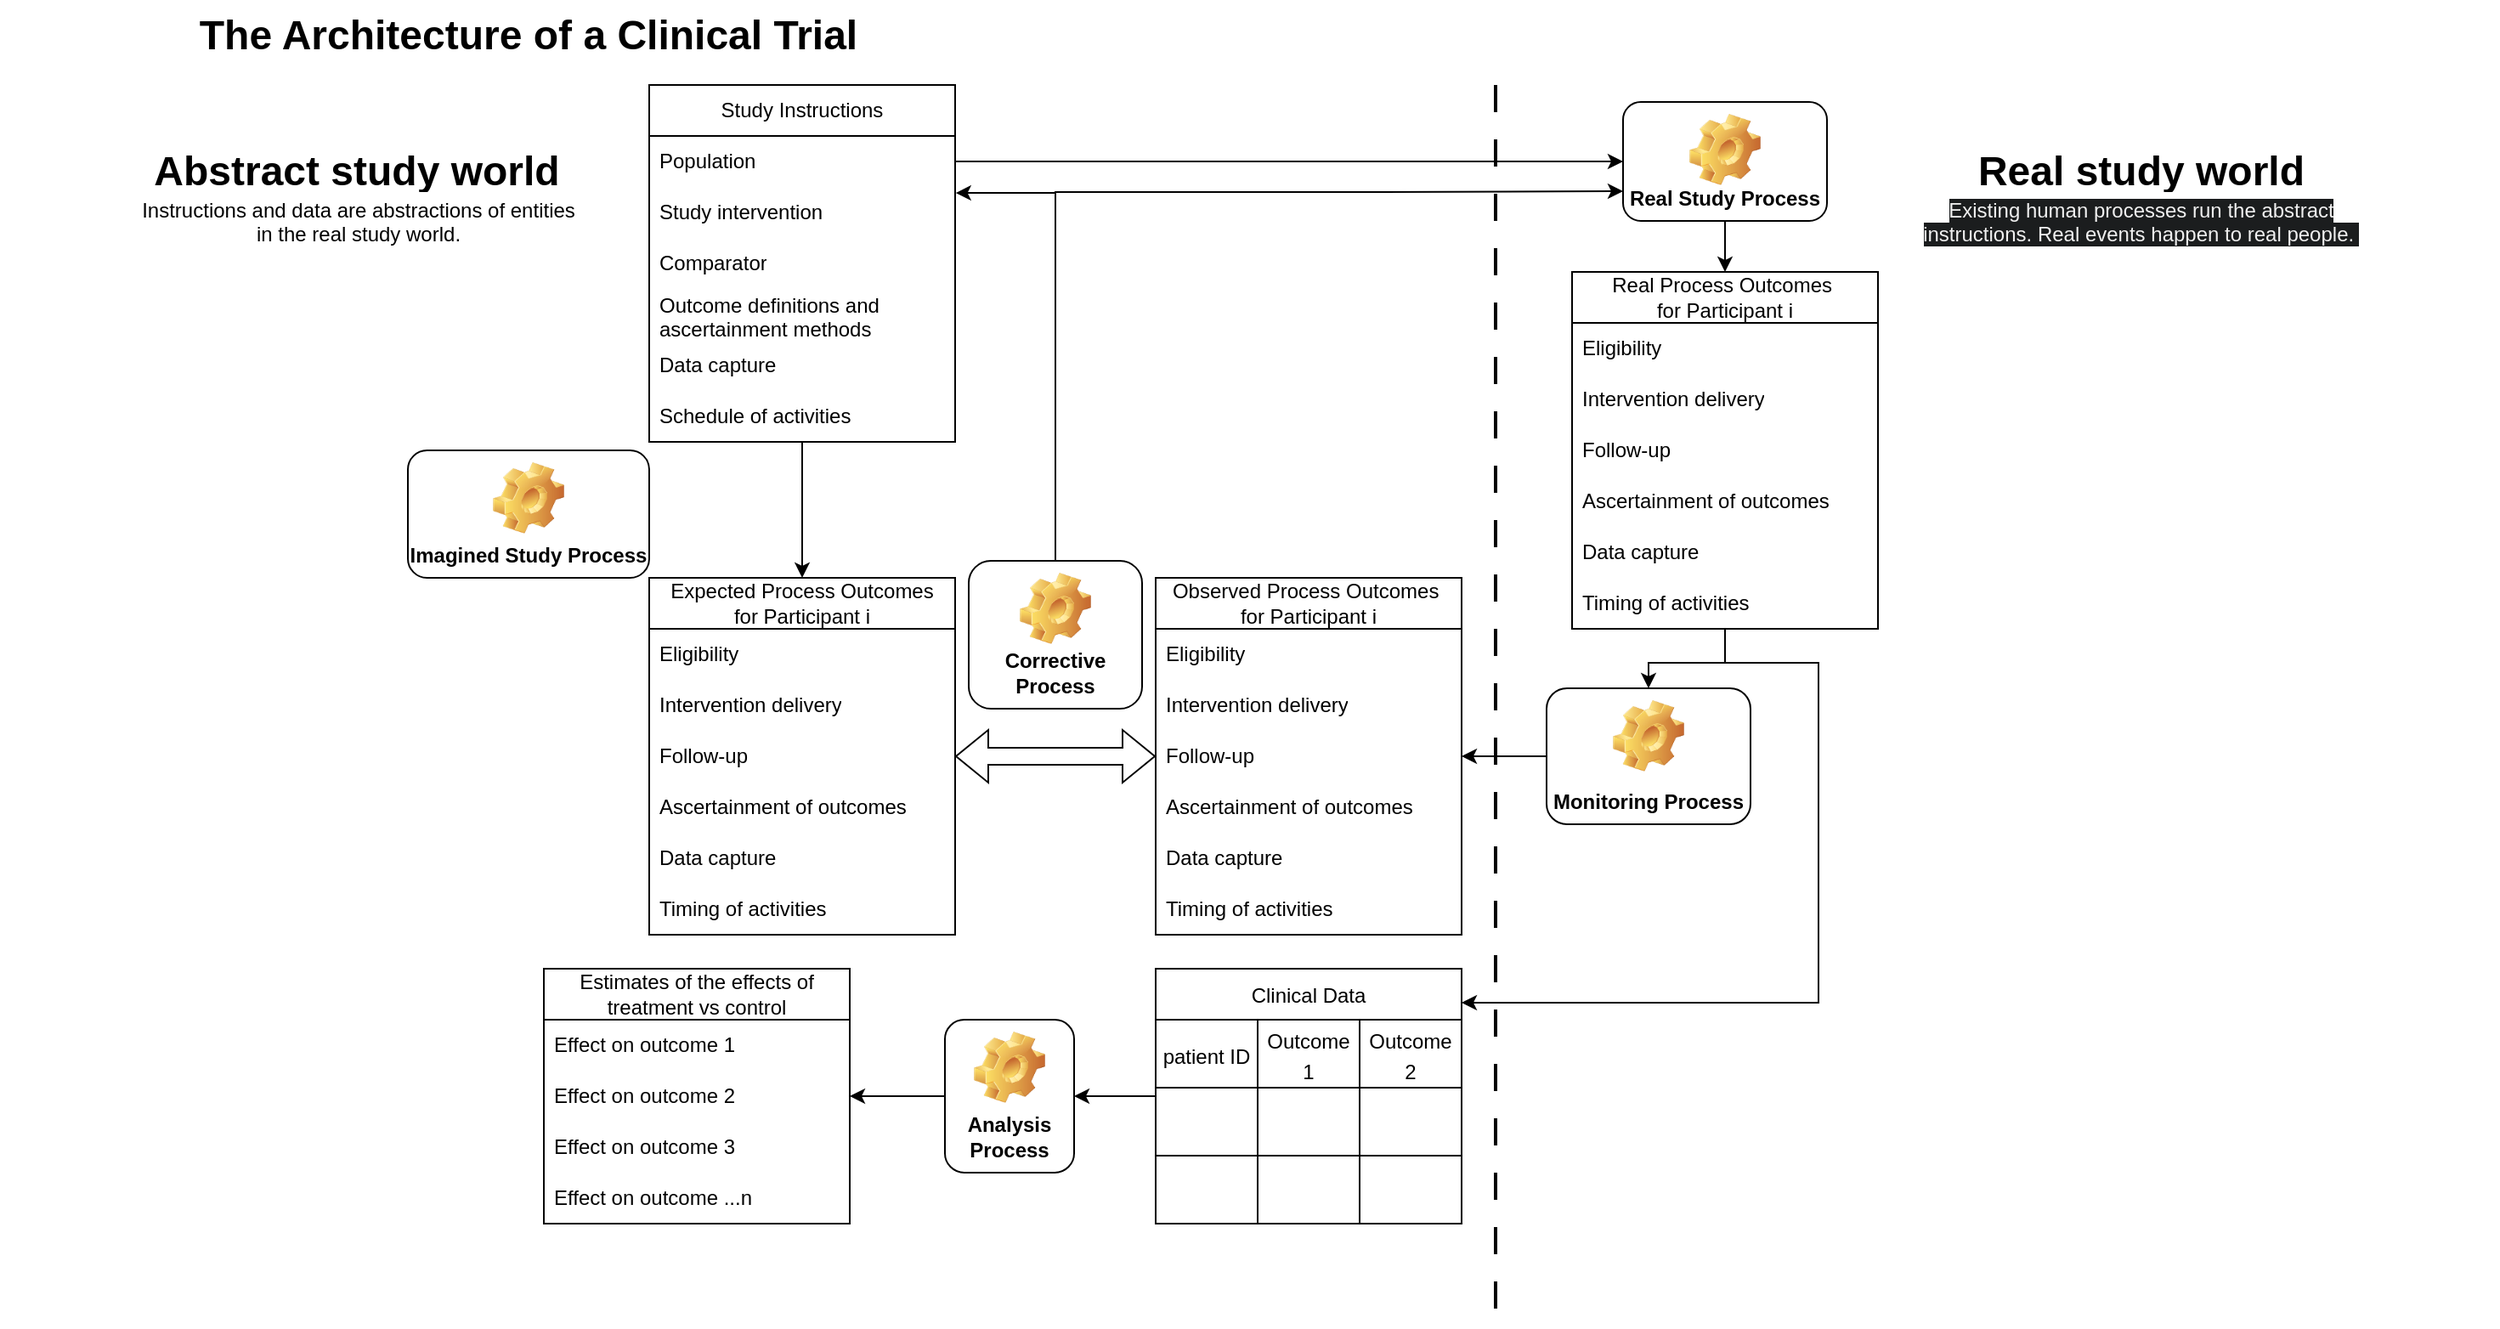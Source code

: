 <mxfile version="24.7.8">
  <diagram id="prtHgNgQTEPvFCAcTncT" name="Page-1">
    <mxGraphModel dx="1930" dy="698" grid="1" gridSize="10" guides="1" tooltips="1" connect="1" arrows="1" fold="1" page="1" pageScale="1" pageWidth="827" pageHeight="1169" math="0" shadow="0">
      <root>
        <mxCell id="0" />
        <mxCell id="1" parent="0" />
        <mxCell id="-BEdMZ_vrUVQ22Sho_eX-24" value="" style="line;strokeWidth=2;direction=south;html=1;dashed=1;dashPattern=8 8;" parent="1" vertex="1">
          <mxGeometry x="825" y="380" width="10" height="730" as="geometry" />
        </mxCell>
        <mxCell id="-BEdMZ_vrUVQ22Sho_eX-29" value="Study Instructions" style="swimlane;fontStyle=0;childLayout=stackLayout;horizontal=1;startSize=30;horizontalStack=0;resizeParent=1;resizeParentMax=0;resizeLast=0;collapsible=1;marginBottom=0;whiteSpace=wrap;html=1;" parent="1" vertex="1">
          <mxGeometry x="332" y="380" width="180" height="210" as="geometry" />
        </mxCell>
        <mxCell id="-BEdMZ_vrUVQ22Sho_eX-30" value="Population" style="text;strokeColor=none;fillColor=none;align=left;verticalAlign=middle;spacingLeft=4;spacingRight=4;overflow=hidden;points=[[0,0.5],[1,0.5]];portConstraint=eastwest;rotatable=0;whiteSpace=wrap;html=1;" parent="-BEdMZ_vrUVQ22Sho_eX-29" vertex="1">
          <mxGeometry y="30" width="180" height="30" as="geometry" />
        </mxCell>
        <mxCell id="-BEdMZ_vrUVQ22Sho_eX-31" value="Study intervention" style="text;strokeColor=none;fillColor=none;align=left;verticalAlign=middle;spacingLeft=4;spacingRight=4;overflow=hidden;points=[[0,0.5],[1,0.5]];portConstraint=eastwest;rotatable=0;whiteSpace=wrap;html=1;" parent="-BEdMZ_vrUVQ22Sho_eX-29" vertex="1">
          <mxGeometry y="60" width="180" height="30" as="geometry" />
        </mxCell>
        <mxCell id="-BEdMZ_vrUVQ22Sho_eX-32" value="Comparator" style="text;strokeColor=none;fillColor=none;align=left;verticalAlign=middle;spacingLeft=4;spacingRight=4;overflow=hidden;points=[[0,0.5],[1,0.5]];portConstraint=eastwest;rotatable=0;whiteSpace=wrap;html=1;" parent="-BEdMZ_vrUVQ22Sho_eX-29" vertex="1">
          <mxGeometry y="90" width="180" height="30" as="geometry" />
        </mxCell>
        <mxCell id="-BEdMZ_vrUVQ22Sho_eX-34" value="Outcome definitions and ascertainment methods" style="text;strokeColor=none;fillColor=none;align=left;verticalAlign=middle;spacingLeft=4;spacingRight=4;overflow=hidden;points=[[0,0.5],[1,0.5]];portConstraint=eastwest;rotatable=0;whiteSpace=wrap;html=1;" parent="-BEdMZ_vrUVQ22Sho_eX-29" vertex="1">
          <mxGeometry y="120" width="180" height="30" as="geometry" />
        </mxCell>
        <mxCell id="-BEdMZ_vrUVQ22Sho_eX-144" value="Data capture" style="text;strokeColor=none;fillColor=none;align=left;verticalAlign=middle;spacingLeft=4;spacingRight=4;overflow=hidden;points=[[0,0.5],[1,0.5]];portConstraint=eastwest;rotatable=0;whiteSpace=wrap;html=1;" parent="-BEdMZ_vrUVQ22Sho_eX-29" vertex="1">
          <mxGeometry y="150" width="180" height="30" as="geometry" />
        </mxCell>
        <mxCell id="-BEdMZ_vrUVQ22Sho_eX-35" value="Schedule of activities" style="text;strokeColor=none;fillColor=none;align=left;verticalAlign=middle;spacingLeft=4;spacingRight=4;overflow=hidden;points=[[0,0.5],[1,0.5]];portConstraint=eastwest;rotatable=0;whiteSpace=wrap;html=1;" parent="-BEdMZ_vrUVQ22Sho_eX-29" vertex="1">
          <mxGeometry y="180" width="180" height="30" as="geometry" />
        </mxCell>
        <mxCell id="-BEdMZ_vrUVQ22Sho_eX-42" value="Expected Process Outcomes&lt;br&gt;for Participant i" style="swimlane;fontStyle=0;childLayout=stackLayout;horizontal=1;startSize=30;horizontalStack=0;resizeParent=1;resizeParentMax=0;resizeLast=0;collapsible=1;marginBottom=0;whiteSpace=wrap;html=1;" parent="1" vertex="1">
          <mxGeometry x="332" y="670" width="180" height="210" as="geometry" />
        </mxCell>
        <mxCell id="-BEdMZ_vrUVQ22Sho_eX-43" value="Eligibility" style="text;strokeColor=none;fillColor=none;align=left;verticalAlign=middle;spacingLeft=4;spacingRight=4;overflow=hidden;points=[[0,0.5],[1,0.5]];portConstraint=eastwest;rotatable=0;whiteSpace=wrap;html=1;" parent="-BEdMZ_vrUVQ22Sho_eX-42" vertex="1">
          <mxGeometry y="30" width="180" height="30" as="geometry" />
        </mxCell>
        <mxCell id="-BEdMZ_vrUVQ22Sho_eX-44" value="Intervention delivery" style="text;strokeColor=none;fillColor=none;align=left;verticalAlign=middle;spacingLeft=4;spacingRight=4;overflow=hidden;points=[[0,0.5],[1,0.5]];portConstraint=eastwest;rotatable=0;whiteSpace=wrap;html=1;" parent="-BEdMZ_vrUVQ22Sho_eX-42" vertex="1">
          <mxGeometry y="60" width="180" height="30" as="geometry" />
        </mxCell>
        <mxCell id="-BEdMZ_vrUVQ22Sho_eX-76" value="Follow-up" style="text;strokeColor=none;fillColor=none;align=left;verticalAlign=middle;spacingLeft=4;spacingRight=4;overflow=hidden;points=[[0,0.5],[1,0.5]];portConstraint=eastwest;rotatable=0;whiteSpace=wrap;html=1;" parent="-BEdMZ_vrUVQ22Sho_eX-42" vertex="1">
          <mxGeometry y="90" width="180" height="30" as="geometry" />
        </mxCell>
        <mxCell id="-BEdMZ_vrUVQ22Sho_eX-136" value="Ascertainment of outcomes" style="text;strokeColor=none;fillColor=none;align=left;verticalAlign=middle;spacingLeft=4;spacingRight=4;overflow=hidden;points=[[0,0.5],[1,0.5]];portConstraint=eastwest;rotatable=0;whiteSpace=wrap;html=1;" parent="-BEdMZ_vrUVQ22Sho_eX-42" vertex="1">
          <mxGeometry y="120" width="180" height="30" as="geometry" />
        </mxCell>
        <mxCell id="-BEdMZ_vrUVQ22Sho_eX-142" value="Data capture" style="text;strokeColor=none;fillColor=none;align=left;verticalAlign=middle;spacingLeft=4;spacingRight=4;overflow=hidden;points=[[0,0.5],[1,0.5]];portConstraint=eastwest;rotatable=0;whiteSpace=wrap;html=1;" parent="-BEdMZ_vrUVQ22Sho_eX-42" vertex="1">
          <mxGeometry y="150" width="180" height="30" as="geometry" />
        </mxCell>
        <mxCell id="-BEdMZ_vrUVQ22Sho_eX-47" value="Timing of activities" style="text;strokeColor=none;fillColor=none;align=left;verticalAlign=middle;spacingLeft=4;spacingRight=4;overflow=hidden;points=[[0,0.5],[1,0.5]];portConstraint=eastwest;rotatable=0;whiteSpace=wrap;html=1;" parent="-BEdMZ_vrUVQ22Sho_eX-42" vertex="1">
          <mxGeometry y="180" width="180" height="30" as="geometry" />
        </mxCell>
        <mxCell id="-BEdMZ_vrUVQ22Sho_eX-49" value="Observed Process Outcomes&amp;nbsp;&lt;div&gt;for Participant i&lt;/div&gt;" style="swimlane;fontStyle=0;childLayout=stackLayout;horizontal=1;startSize=30;horizontalStack=0;resizeParent=1;resizeParentMax=0;resizeLast=0;collapsible=1;marginBottom=0;whiteSpace=wrap;html=1;" parent="1" vertex="1">
          <mxGeometry x="630" y="670" width="180" height="210" as="geometry" />
        </mxCell>
        <mxCell id="-BEdMZ_vrUVQ22Sho_eX-137" value="Eligibility" style="text;strokeColor=none;fillColor=none;align=left;verticalAlign=middle;spacingLeft=4;spacingRight=4;overflow=hidden;points=[[0,0.5],[1,0.5]];portConstraint=eastwest;rotatable=0;whiteSpace=wrap;html=1;" parent="-BEdMZ_vrUVQ22Sho_eX-49" vertex="1">
          <mxGeometry y="30" width="180" height="30" as="geometry" />
        </mxCell>
        <mxCell id="-BEdMZ_vrUVQ22Sho_eX-138" value="Intervention delivery" style="text;strokeColor=none;fillColor=none;align=left;verticalAlign=middle;spacingLeft=4;spacingRight=4;overflow=hidden;points=[[0,0.5],[1,0.5]];portConstraint=eastwest;rotatable=0;whiteSpace=wrap;html=1;" parent="-BEdMZ_vrUVQ22Sho_eX-49" vertex="1">
          <mxGeometry y="60" width="180" height="30" as="geometry" />
        </mxCell>
        <mxCell id="-BEdMZ_vrUVQ22Sho_eX-139" value="Follow-up" style="text;strokeColor=none;fillColor=none;align=left;verticalAlign=middle;spacingLeft=4;spacingRight=4;overflow=hidden;points=[[0,0.5],[1,0.5]];portConstraint=eastwest;rotatable=0;whiteSpace=wrap;html=1;" parent="-BEdMZ_vrUVQ22Sho_eX-49" vertex="1">
          <mxGeometry y="90" width="180" height="30" as="geometry" />
        </mxCell>
        <mxCell id="-BEdMZ_vrUVQ22Sho_eX-140" value="Ascertainment of outcomes" style="text;strokeColor=none;fillColor=none;align=left;verticalAlign=middle;spacingLeft=4;spacingRight=4;overflow=hidden;points=[[0,0.5],[1,0.5]];portConstraint=eastwest;rotatable=0;whiteSpace=wrap;html=1;" parent="-BEdMZ_vrUVQ22Sho_eX-49" vertex="1">
          <mxGeometry y="120" width="180" height="30" as="geometry" />
        </mxCell>
        <mxCell id="-BEdMZ_vrUVQ22Sho_eX-143" value="Data capture" style="text;strokeColor=none;fillColor=none;align=left;verticalAlign=middle;spacingLeft=4;spacingRight=4;overflow=hidden;points=[[0,0.5],[1,0.5]];portConstraint=eastwest;rotatable=0;whiteSpace=wrap;html=1;" parent="-BEdMZ_vrUVQ22Sho_eX-49" vertex="1">
          <mxGeometry y="150" width="180" height="30" as="geometry" />
        </mxCell>
        <mxCell id="-BEdMZ_vrUVQ22Sho_eX-141" value="Timing of activities" style="text;strokeColor=none;fillColor=none;align=left;verticalAlign=middle;spacingLeft=4;spacingRight=4;overflow=hidden;points=[[0,0.5],[1,0.5]];portConstraint=eastwest;rotatable=0;whiteSpace=wrap;html=1;" parent="-BEdMZ_vrUVQ22Sho_eX-49" vertex="1">
          <mxGeometry y="180" width="180" height="30" as="geometry" />
        </mxCell>
        <mxCell id="-BEdMZ_vrUVQ22Sho_eX-55" value="Estimates of the effects of treatment vs control" style="swimlane;fontStyle=0;childLayout=stackLayout;horizontal=1;startSize=30;horizontalStack=0;resizeParent=1;resizeParentMax=0;resizeLast=0;collapsible=1;marginBottom=0;whiteSpace=wrap;html=1;" parent="1" vertex="1">
          <mxGeometry x="270" y="900" width="180" height="150" as="geometry" />
        </mxCell>
        <mxCell id="-BEdMZ_vrUVQ22Sho_eX-56" value="Effect on outcome 1" style="text;strokeColor=none;fillColor=none;align=left;verticalAlign=middle;spacingLeft=4;spacingRight=4;overflow=hidden;points=[[0,0.5],[1,0.5]];portConstraint=eastwest;rotatable=0;whiteSpace=wrap;html=1;" parent="-BEdMZ_vrUVQ22Sho_eX-55" vertex="1">
          <mxGeometry y="30" width="180" height="30" as="geometry" />
        </mxCell>
        <mxCell id="-BEdMZ_vrUVQ22Sho_eX-62" value="Effect on outcome 2" style="text;strokeColor=none;fillColor=none;align=left;verticalAlign=middle;spacingLeft=4;spacingRight=4;overflow=hidden;points=[[0,0.5],[1,0.5]];portConstraint=eastwest;rotatable=0;whiteSpace=wrap;html=1;" parent="-BEdMZ_vrUVQ22Sho_eX-55" vertex="1">
          <mxGeometry y="60" width="180" height="30" as="geometry" />
        </mxCell>
        <mxCell id="-BEdMZ_vrUVQ22Sho_eX-64" value="Effect on outcome 3" style="text;strokeColor=none;fillColor=none;align=left;verticalAlign=middle;spacingLeft=4;spacingRight=4;overflow=hidden;points=[[0,0.5],[1,0.5]];portConstraint=eastwest;rotatable=0;whiteSpace=wrap;html=1;" parent="-BEdMZ_vrUVQ22Sho_eX-55" vertex="1">
          <mxGeometry y="90" width="180" height="30" as="geometry" />
        </mxCell>
        <mxCell id="-BEdMZ_vrUVQ22Sho_eX-63" value="Effect on outcome ...n" style="text;strokeColor=none;fillColor=none;align=left;verticalAlign=middle;spacingLeft=4;spacingRight=4;overflow=hidden;points=[[0,0.5],[1,0.5]];portConstraint=eastwest;rotatable=0;whiteSpace=wrap;html=1;" parent="-BEdMZ_vrUVQ22Sho_eX-55" vertex="1">
          <mxGeometry y="120" width="180" height="30" as="geometry" />
        </mxCell>
        <mxCell id="ZgzHjjkQ1EWL6bZqfRsA-8" style="edgeStyle=orthogonalEdgeStyle;rounded=0;orthogonalLoop=1;jettySize=auto;html=1;entryX=1;entryY=0.5;entryDx=0;entryDy=0;" edge="1" parent="1" source="-BEdMZ_vrUVQ22Sho_eX-75" target="-BEdMZ_vrUVQ22Sho_eX-62">
          <mxGeometry relative="1" as="geometry" />
        </mxCell>
        <mxCell id="-BEdMZ_vrUVQ22Sho_eX-83" value="Clinical Data" style="shape=table;startSize=30;container=1;collapsible=0;childLayout=tableLayout;strokeColor=default;fontSize=12;" parent="1" vertex="1">
          <mxGeometry x="630" y="900" width="180" height="150" as="geometry" />
        </mxCell>
        <mxCell id="-BEdMZ_vrUVQ22Sho_eX-84" value="" style="shape=tableRow;horizontal=0;startSize=0;swimlaneHead=0;swimlaneBody=0;strokeColor=inherit;top=0;left=0;bottom=0;right=0;collapsible=0;dropTarget=0;fillColor=none;points=[[0,0.5],[1,0.5]];portConstraint=eastwest;fontSize=16;" parent="-BEdMZ_vrUVQ22Sho_eX-83" vertex="1">
          <mxGeometry y="30" width="180" height="40" as="geometry" />
        </mxCell>
        <mxCell id="-BEdMZ_vrUVQ22Sho_eX-85" value="&lt;font style=&quot;font-size: 12px;&quot;&gt;patient ID&lt;/font&gt;" style="shape=partialRectangle;html=1;whiteSpace=wrap;connectable=0;strokeColor=inherit;overflow=hidden;fillColor=none;top=0;left=0;bottom=0;right=0;pointerEvents=1;fontSize=16;" parent="-BEdMZ_vrUVQ22Sho_eX-84" vertex="1">
          <mxGeometry width="60" height="40" as="geometry">
            <mxRectangle width="60" height="40" as="alternateBounds" />
          </mxGeometry>
        </mxCell>
        <mxCell id="-BEdMZ_vrUVQ22Sho_eX-86" value="&lt;font style=&quot;font-size: 12px;&quot;&gt;Outcome 1&lt;/font&gt;" style="shape=partialRectangle;html=1;whiteSpace=wrap;connectable=0;strokeColor=inherit;overflow=hidden;fillColor=none;top=0;left=0;bottom=0;right=0;pointerEvents=1;fontSize=15;" parent="-BEdMZ_vrUVQ22Sho_eX-84" vertex="1">
          <mxGeometry x="60" width="60" height="40" as="geometry">
            <mxRectangle width="60" height="40" as="alternateBounds" />
          </mxGeometry>
        </mxCell>
        <mxCell id="-BEdMZ_vrUVQ22Sho_eX-87" value="&lt;font style=&quot;font-size: 12px;&quot;&gt;Outcome 2&lt;/font&gt;" style="shape=partialRectangle;html=1;whiteSpace=wrap;connectable=0;strokeColor=inherit;overflow=hidden;fillColor=none;top=0;left=0;bottom=0;right=0;pointerEvents=1;fontSize=15;" parent="-BEdMZ_vrUVQ22Sho_eX-84" vertex="1">
          <mxGeometry x="120" width="60" height="40" as="geometry">
            <mxRectangle width="60" height="40" as="alternateBounds" />
          </mxGeometry>
        </mxCell>
        <mxCell id="-BEdMZ_vrUVQ22Sho_eX-88" value="" style="shape=tableRow;horizontal=0;startSize=0;swimlaneHead=0;swimlaneBody=0;strokeColor=inherit;top=0;left=0;bottom=0;right=0;collapsible=0;dropTarget=0;fillColor=none;points=[[0,0.5],[1,0.5]];portConstraint=eastwest;fontSize=16;" parent="-BEdMZ_vrUVQ22Sho_eX-83" vertex="1">
          <mxGeometry y="70" width="180" height="40" as="geometry" />
        </mxCell>
        <mxCell id="-BEdMZ_vrUVQ22Sho_eX-89" value="" style="shape=partialRectangle;html=1;whiteSpace=wrap;connectable=0;strokeColor=inherit;overflow=hidden;fillColor=none;top=0;left=0;bottom=0;right=0;pointerEvents=1;fontSize=16;" parent="-BEdMZ_vrUVQ22Sho_eX-88" vertex="1">
          <mxGeometry width="60" height="40" as="geometry">
            <mxRectangle width="60" height="40" as="alternateBounds" />
          </mxGeometry>
        </mxCell>
        <mxCell id="-BEdMZ_vrUVQ22Sho_eX-90" value="" style="shape=partialRectangle;html=1;whiteSpace=wrap;connectable=0;strokeColor=inherit;overflow=hidden;fillColor=none;top=0;left=0;bottom=0;right=0;pointerEvents=1;fontSize=16;" parent="-BEdMZ_vrUVQ22Sho_eX-88" vertex="1">
          <mxGeometry x="60" width="60" height="40" as="geometry">
            <mxRectangle width="60" height="40" as="alternateBounds" />
          </mxGeometry>
        </mxCell>
        <mxCell id="-BEdMZ_vrUVQ22Sho_eX-91" value="" style="shape=partialRectangle;html=1;whiteSpace=wrap;connectable=0;strokeColor=inherit;overflow=hidden;fillColor=none;top=0;left=0;bottom=0;right=0;pointerEvents=1;fontSize=16;" parent="-BEdMZ_vrUVQ22Sho_eX-88" vertex="1">
          <mxGeometry x="120" width="60" height="40" as="geometry">
            <mxRectangle width="60" height="40" as="alternateBounds" />
          </mxGeometry>
        </mxCell>
        <mxCell id="-BEdMZ_vrUVQ22Sho_eX-92" value="" style="shape=tableRow;horizontal=0;startSize=0;swimlaneHead=0;swimlaneBody=0;strokeColor=inherit;top=0;left=0;bottom=0;right=0;collapsible=0;dropTarget=0;fillColor=none;points=[[0,0.5],[1,0.5]];portConstraint=eastwest;fontSize=16;" parent="-BEdMZ_vrUVQ22Sho_eX-83" vertex="1">
          <mxGeometry y="110" width="180" height="40" as="geometry" />
        </mxCell>
        <mxCell id="-BEdMZ_vrUVQ22Sho_eX-93" value="" style="shape=partialRectangle;html=1;whiteSpace=wrap;connectable=0;strokeColor=inherit;overflow=hidden;fillColor=none;top=0;left=0;bottom=0;right=0;pointerEvents=1;fontSize=16;" parent="-BEdMZ_vrUVQ22Sho_eX-92" vertex="1">
          <mxGeometry width="60" height="40" as="geometry">
            <mxRectangle width="60" height="40" as="alternateBounds" />
          </mxGeometry>
        </mxCell>
        <mxCell id="-BEdMZ_vrUVQ22Sho_eX-94" value="" style="shape=partialRectangle;html=1;whiteSpace=wrap;connectable=0;strokeColor=inherit;overflow=hidden;fillColor=none;top=0;left=0;bottom=0;right=0;pointerEvents=1;fontSize=16;" parent="-BEdMZ_vrUVQ22Sho_eX-92" vertex="1">
          <mxGeometry x="60" width="60" height="40" as="geometry">
            <mxRectangle width="60" height="40" as="alternateBounds" />
          </mxGeometry>
        </mxCell>
        <mxCell id="-BEdMZ_vrUVQ22Sho_eX-95" value="" style="shape=partialRectangle;html=1;whiteSpace=wrap;connectable=0;strokeColor=inherit;overflow=hidden;fillColor=none;top=0;left=0;bottom=0;right=0;pointerEvents=1;fontSize=16;" parent="-BEdMZ_vrUVQ22Sho_eX-92" vertex="1">
          <mxGeometry x="120" width="60" height="40" as="geometry">
            <mxRectangle width="60" height="40" as="alternateBounds" />
          </mxGeometry>
        </mxCell>
        <mxCell id="ZgzHjjkQ1EWL6bZqfRsA-2" style="edgeStyle=orthogonalEdgeStyle;rounded=0;orthogonalLoop=1;jettySize=auto;html=1;entryX=1;entryY=0.5;entryDx=0;entryDy=0;" edge="1" parent="1" source="-BEdMZ_vrUVQ22Sho_eX-109" target="-BEdMZ_vrUVQ22Sho_eX-139">
          <mxGeometry relative="1" as="geometry" />
        </mxCell>
        <mxCell id="-BEdMZ_vrUVQ22Sho_eX-109" value="Monitoring Process" style="label;whiteSpace=wrap;html=1;align=center;verticalAlign=bottom;spacingLeft=0;spacingBottom=4;imageAlign=center;imageVerticalAlign=top;image=img/clipart/Gear_128x128.png;rounded=1;strokeColor=default;" parent="1" vertex="1">
          <mxGeometry x="860" y="735" width="120" height="80" as="geometry" />
        </mxCell>
        <mxCell id="-BEdMZ_vrUVQ22Sho_eX-115" value="" style="endArrow=classic;html=1;rounded=0;entryX=0.5;entryY=0;entryDx=0;entryDy=0;exitX=0.5;exitY=0.983;exitDx=0;exitDy=0;exitPerimeter=0;" parent="1" source="-BEdMZ_vrUVQ22Sho_eX-35" target="-BEdMZ_vrUVQ22Sho_eX-42" edge="1">
          <mxGeometry width="50" height="50" relative="1" as="geometry">
            <mxPoint x="422" y="560" as="sourcePoint" />
            <mxPoint x="472" y="622" as="targetPoint" />
            <Array as="points" />
          </mxGeometry>
        </mxCell>
        <mxCell id="-BEdMZ_vrUVQ22Sho_eX-122" value="" style="shape=flexArrow;endArrow=classic;startArrow=classic;html=1;rounded=0;exitX=0;exitY=0.5;exitDx=0;exitDy=0;entryX=1;entryY=0.5;entryDx=0;entryDy=0;" parent="1" source="-BEdMZ_vrUVQ22Sho_eX-139" target="-BEdMZ_vrUVQ22Sho_eX-42" edge="1">
          <mxGeometry width="100" height="100" relative="1" as="geometry">
            <mxPoint x="383" y="692" as="sourcePoint" />
            <mxPoint x="570" y="780" as="targetPoint" />
          </mxGeometry>
        </mxCell>
        <mxCell id="-BEdMZ_vrUVQ22Sho_eX-124" value="&lt;h1 style=&quot;margin-top: 0px; line-height: 120%;&quot;&gt;Real study world&lt;/h1&gt;&lt;p style=&quot;line-height: 120%;&quot;&gt;&lt;br&gt;&lt;/p&gt;" style="text;html=1;whiteSpace=wrap;overflow=hidden;rounded=0;align=center;" parent="1" vertex="1">
          <mxGeometry x="1000" y="410" width="420" height="30" as="geometry" />
        </mxCell>
        <mxCell id="-BEdMZ_vrUVQ22Sho_eX-125" value="&lt;span style=&quot;color: rgb(240, 240, 240); font-family: Helvetica; font-size: 12px; font-style: normal; font-variant-ligatures: normal; font-variant-caps: normal; font-weight: 400; letter-spacing: normal; orphans: 2; text-indent: 0px; text-transform: none; widows: 2; word-spacing: 0px; -webkit-text-stroke-width: 0px; white-space: normal; background-color: rgb(27, 29, 30); text-decoration-thickness: initial; text-decoration-style: initial; text-decoration-color: initial; float: none; display: inline !important;&quot;&gt;Existing human processes run the abstract instructions. Real events happen to real people.&amp;nbsp;&lt;/span&gt;" style="text;whiteSpace=wrap;html=1;align=center;" parent="1" vertex="1">
          <mxGeometry x="1080" y="440" width="260" height="40" as="geometry" />
        </mxCell>
        <mxCell id="-BEdMZ_vrUVQ22Sho_eX-126" value="&lt;h1 style=&quot;margin-top: 0px; line-height: 120%;&quot;&gt;Abstract study world&lt;/h1&gt;&lt;p style=&quot;line-height: 120%;&quot;&gt;&lt;br&gt;&lt;/p&gt;" style="text;html=1;whiteSpace=wrap;overflow=hidden;rounded=0;align=center;" parent="1" vertex="1">
          <mxGeometry x="-50" y="410" width="420" height="30" as="geometry" />
        </mxCell>
        <mxCell id="-BEdMZ_vrUVQ22Sho_eX-127" value="&lt;div style=&quot;text-align: center;&quot;&gt;&lt;span style=&quot;background-color: initial;&quot;&gt;Instructions and data are abstractions of entities in the real study world.&lt;/span&gt;&lt;/div&gt;" style="text;whiteSpace=wrap;html=1;" parent="1" vertex="1">
          <mxGeometry x="30" y="440" width="260" height="40" as="geometry" />
        </mxCell>
        <mxCell id="-BEdMZ_vrUVQ22Sho_eX-128" value="&lt;h1 style=&quot;margin-top: 0px; line-height: 120%;&quot;&gt;The Architecture of a Clinical Trial&lt;/h1&gt;" style="text;html=1;whiteSpace=wrap;overflow=hidden;rounded=0;align=center;" parent="1" vertex="1">
          <mxGeometry x="36" y="330" width="450" height="30" as="geometry" />
        </mxCell>
        <mxCell id="-BEdMZ_vrUVQ22Sho_eX-160" style="edgeStyle=orthogonalEdgeStyle;rounded=0;orthogonalLoop=1;jettySize=auto;html=1;" parent="1" source="-BEdMZ_vrUVQ22Sho_eX-146" target="-BEdMZ_vrUVQ22Sho_eX-109" edge="1">
          <mxGeometry relative="1" as="geometry" />
        </mxCell>
        <mxCell id="-BEdMZ_vrUVQ22Sho_eX-146" value="Real Process Outcomes&amp;nbsp;&lt;div&gt;for Participant i&lt;/div&gt;" style="swimlane;fontStyle=0;childLayout=stackLayout;horizontal=1;startSize=30;horizontalStack=0;resizeParent=1;resizeParentMax=0;resizeLast=0;collapsible=1;marginBottom=0;whiteSpace=wrap;html=1;" parent="1" vertex="1">
          <mxGeometry x="875" y="490" width="180" height="210" as="geometry" />
        </mxCell>
        <mxCell id="-BEdMZ_vrUVQ22Sho_eX-147" value="Eligibility" style="text;strokeColor=none;fillColor=none;align=left;verticalAlign=middle;spacingLeft=4;spacingRight=4;overflow=hidden;points=[[0,0.5],[1,0.5]];portConstraint=eastwest;rotatable=0;whiteSpace=wrap;html=1;" parent="-BEdMZ_vrUVQ22Sho_eX-146" vertex="1">
          <mxGeometry y="30" width="180" height="30" as="geometry" />
        </mxCell>
        <mxCell id="-BEdMZ_vrUVQ22Sho_eX-148" value="Intervention delivery" style="text;strokeColor=none;fillColor=none;align=left;verticalAlign=middle;spacingLeft=4;spacingRight=4;overflow=hidden;points=[[0,0.5],[1,0.5]];portConstraint=eastwest;rotatable=0;whiteSpace=wrap;html=1;" parent="-BEdMZ_vrUVQ22Sho_eX-146" vertex="1">
          <mxGeometry y="60" width="180" height="30" as="geometry" />
        </mxCell>
        <mxCell id="-BEdMZ_vrUVQ22Sho_eX-149" value="Follow-up" style="text;strokeColor=none;fillColor=none;align=left;verticalAlign=middle;spacingLeft=4;spacingRight=4;overflow=hidden;points=[[0,0.5],[1,0.5]];portConstraint=eastwest;rotatable=0;whiteSpace=wrap;html=1;" parent="-BEdMZ_vrUVQ22Sho_eX-146" vertex="1">
          <mxGeometry y="90" width="180" height="30" as="geometry" />
        </mxCell>
        <mxCell id="-BEdMZ_vrUVQ22Sho_eX-150" value="Ascertainment of outcomes" style="text;strokeColor=none;fillColor=none;align=left;verticalAlign=middle;spacingLeft=4;spacingRight=4;overflow=hidden;points=[[0,0.5],[1,0.5]];portConstraint=eastwest;rotatable=0;whiteSpace=wrap;html=1;" parent="-BEdMZ_vrUVQ22Sho_eX-146" vertex="1">
          <mxGeometry y="120" width="180" height="30" as="geometry" />
        </mxCell>
        <mxCell id="-BEdMZ_vrUVQ22Sho_eX-151" value="Data capture" style="text;strokeColor=none;fillColor=none;align=left;verticalAlign=middle;spacingLeft=4;spacingRight=4;overflow=hidden;points=[[0,0.5],[1,0.5]];portConstraint=eastwest;rotatable=0;whiteSpace=wrap;html=1;" parent="-BEdMZ_vrUVQ22Sho_eX-146" vertex="1">
          <mxGeometry y="150" width="180" height="30" as="geometry" />
        </mxCell>
        <mxCell id="-BEdMZ_vrUVQ22Sho_eX-152" value="Timing of activities" style="text;strokeColor=none;fillColor=none;align=left;verticalAlign=middle;spacingLeft=4;spacingRight=4;overflow=hidden;points=[[0,0.5],[1,0.5]];portConstraint=eastwest;rotatable=0;whiteSpace=wrap;html=1;" parent="-BEdMZ_vrUVQ22Sho_eX-146" vertex="1">
          <mxGeometry y="180" width="180" height="30" as="geometry" />
        </mxCell>
        <mxCell id="-BEdMZ_vrUVQ22Sho_eX-159" value="Imagined Study Process" style="label;whiteSpace=wrap;html=1;align=center;verticalAlign=bottom;spacingLeft=0;spacingBottom=4;imageAlign=center;imageVerticalAlign=top;image=img/clipart/Gear_128x128.png;rounded=1;strokeColor=default;gradientColor=none;" parent="1" vertex="1">
          <mxGeometry x="190" y="595" width="142" height="75" as="geometry" />
        </mxCell>
        <mxCell id="ZgzHjjkQ1EWL6bZqfRsA-13" style="edgeStyle=orthogonalEdgeStyle;rounded=0;orthogonalLoop=1;jettySize=auto;html=1;entryX=0;entryY=0.75;entryDx=0;entryDy=0;" edge="1" parent="1" source="-BEdMZ_vrUVQ22Sho_eX-166" target="-BEdMZ_vrUVQ22Sho_eX-158">
          <mxGeometry relative="1" as="geometry">
            <Array as="points">
              <mxPoint x="571" y="443" />
              <mxPoint x="764" y="443" />
            </Array>
          </mxGeometry>
        </mxCell>
        <mxCell id="-BEdMZ_vrUVQ22Sho_eX-166" value="Corrective Process" style="label;whiteSpace=wrap;html=1;align=center;verticalAlign=bottom;spacingLeft=0;spacingBottom=4;imageAlign=center;imageVerticalAlign=top;image=img/clipart/Gear_128x128.png;strokeColor=default;" parent="1" vertex="1">
          <mxGeometry x="520" y="660" width="102" height="87" as="geometry" />
        </mxCell>
        <mxCell id="ozf2Ms2HPnWNSOIJpwt6-2" style="edgeStyle=orthogonalEdgeStyle;rounded=0;orthogonalLoop=1;jettySize=auto;html=1;" edge="1" parent="1" source="-BEdMZ_vrUVQ22Sho_eX-158" target="-BEdMZ_vrUVQ22Sho_eX-146">
          <mxGeometry relative="1" as="geometry" />
        </mxCell>
        <mxCell id="-BEdMZ_vrUVQ22Sho_eX-158" value="Real Study Process" style="label;whiteSpace=wrap;html=1;align=center;verticalAlign=bottom;spacingLeft=0;spacingBottom=4;imageAlign=center;imageVerticalAlign=top;image=img/clipart/Gear_128x128.png;strokeColor=default;" parent="1" vertex="1">
          <mxGeometry x="905" y="390" width="120" height="70" as="geometry" />
        </mxCell>
        <mxCell id="ZgzHjjkQ1EWL6bZqfRsA-3" style="edgeStyle=orthogonalEdgeStyle;rounded=0;orthogonalLoop=1;jettySize=auto;html=1;entryX=0;entryY=0.5;entryDx=0;entryDy=0;exitX=1;exitY=0.5;exitDx=0;exitDy=0;" edge="1" parent="1" source="-BEdMZ_vrUVQ22Sho_eX-30" target="-BEdMZ_vrUVQ22Sho_eX-158">
          <mxGeometry relative="1" as="geometry" />
        </mxCell>
        <mxCell id="ZgzHjjkQ1EWL6bZqfRsA-7" style="edgeStyle=orthogonalEdgeStyle;rounded=0;orthogonalLoop=1;jettySize=auto;html=1;exitX=0.5;exitY=1;exitDx=0;exitDy=0;" edge="1" parent="1" source="-BEdMZ_vrUVQ22Sho_eX-146">
          <mxGeometry relative="1" as="geometry">
            <mxPoint x="810" y="920" as="targetPoint" />
            <Array as="points">
              <mxPoint x="965" y="720" />
              <mxPoint x="1020" y="720" />
              <mxPoint x="1020" y="920" />
              <mxPoint x="810" y="920" />
            </Array>
          </mxGeometry>
        </mxCell>
        <mxCell id="ZgzHjjkQ1EWL6bZqfRsA-10" value="" style="edgeStyle=orthogonalEdgeStyle;rounded=0;orthogonalLoop=1;jettySize=auto;html=1;entryX=1;entryY=0.5;entryDx=0;entryDy=0;" edge="1" parent="1" source="-BEdMZ_vrUVQ22Sho_eX-83" target="-BEdMZ_vrUVQ22Sho_eX-75">
          <mxGeometry relative="1" as="geometry">
            <mxPoint x="630" y="975" as="sourcePoint" />
            <mxPoint x="450" y="975" as="targetPoint" />
          </mxGeometry>
        </mxCell>
        <mxCell id="-BEdMZ_vrUVQ22Sho_eX-75" value="Analysis Process" style="label;whiteSpace=wrap;html=1;align=center;verticalAlign=bottom;spacingLeft=0;spacingBottom=4;imageAlign=center;imageVerticalAlign=top;image=img/clipart/Gear_128x128.png" parent="1" vertex="1">
          <mxGeometry x="506" y="930" width="76" height="90" as="geometry" />
        </mxCell>
        <mxCell id="ZgzHjjkQ1EWL6bZqfRsA-14" style="edgeStyle=orthogonalEdgeStyle;rounded=0;orthogonalLoop=1;jettySize=auto;html=1;entryX=1.002;entryY=0.118;entryDx=0;entryDy=0;entryPerimeter=0;" edge="1" parent="1" source="-BEdMZ_vrUVQ22Sho_eX-166" target="-BEdMZ_vrUVQ22Sho_eX-31">
          <mxGeometry relative="1" as="geometry" />
        </mxCell>
      </root>
    </mxGraphModel>
  </diagram>
</mxfile>
